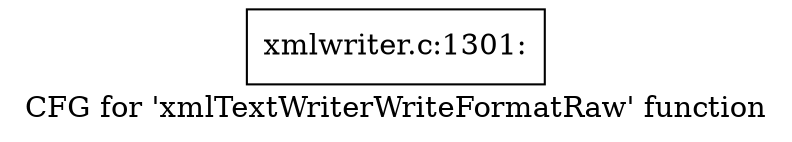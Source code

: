digraph "CFG for 'xmlTextWriterWriteFormatRaw' function" {
	label="CFG for 'xmlTextWriterWriteFormatRaw' function";

	Node0x3f83a30 [shape=record,label="{xmlwriter.c:1301:}"];
}
